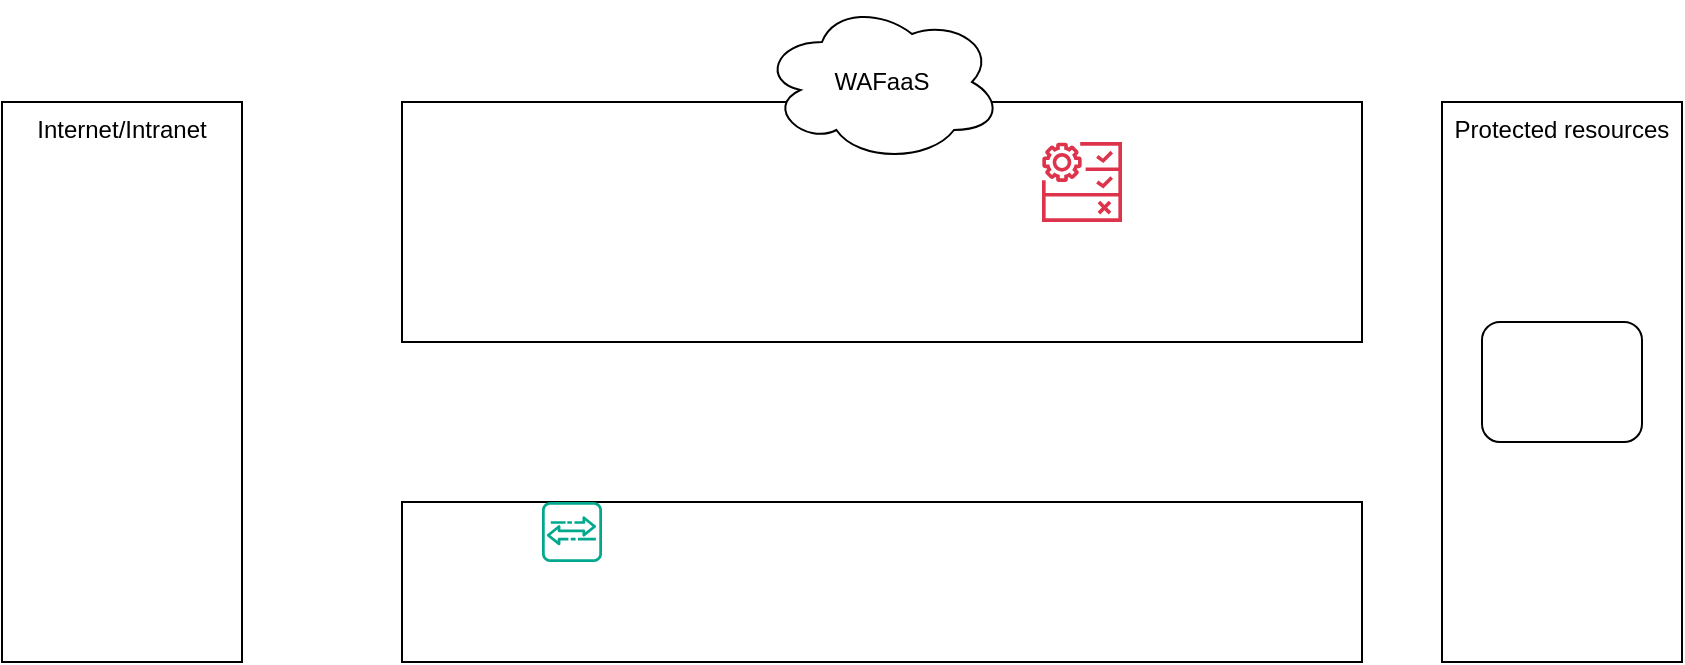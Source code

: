 <mxfile version="24.8.3">
  <diagram name="Страница — 1" id="EpYGhv_TGqBXXWEnbxPb">
    <mxGraphModel dx="1194" dy="755" grid="1" gridSize="10" guides="1" tooltips="1" connect="1" arrows="1" fold="1" page="1" pageScale="1" pageWidth="827" pageHeight="1169" math="0" shadow="0">
      <root>
        <mxCell id="0" />
        <mxCell id="1" parent="0" />
        <mxCell id="DpchlOPgr1H3XQHfYXvT-2" value="" style="rounded=0;whiteSpace=wrap;html=1;verticalAlign=top;" vertex="1" parent="1">
          <mxGeometry x="200" y="120" width="480" height="120" as="geometry" />
        </mxCell>
        <mxCell id="DpchlOPgr1H3XQHfYXvT-4" value="" style="rounded=0;whiteSpace=wrap;html=1;verticalAlign=bottom;" vertex="1" parent="1">
          <mxGeometry x="200" y="320" width="480" height="80" as="geometry" />
        </mxCell>
        <mxCell id="DpchlOPgr1H3XQHfYXvT-5" value="Internet/Intranet" style="rounded=0;whiteSpace=wrap;html=1;verticalAlign=top;" vertex="1" parent="1">
          <mxGeometry y="120" width="120" height="280" as="geometry" />
        </mxCell>
        <mxCell id="DpchlOPgr1H3XQHfYXvT-6" value="Protected resources" style="rounded=0;whiteSpace=wrap;html=1;verticalAlign=top;" vertex="1" parent="1">
          <mxGeometry x="720" y="120" width="120" height="280" as="geometry" />
        </mxCell>
        <mxCell id="DpchlOPgr1H3XQHfYXvT-7" value="" style="rounded=1;whiteSpace=wrap;html=1;" vertex="1" parent="1">
          <mxGeometry x="740" y="230" width="80" height="60" as="geometry" />
        </mxCell>
        <mxCell id="DpchlOPgr1H3XQHfYXvT-8" value="WAFaaS" style="ellipse;shape=cloud;whiteSpace=wrap;html=1;" vertex="1" parent="1">
          <mxGeometry x="380" y="70" width="120" height="80" as="geometry" />
        </mxCell>
        <mxCell id="DpchlOPgr1H3XQHfYXvT-9" value="" style="sketch=0;outlineConnect=0;fontColor=#232F3E;gradientColor=none;fillColor=#01A88D;strokeColor=none;dashed=0;verticalLabelPosition=bottom;verticalAlign=top;align=center;html=1;fontSize=12;fontStyle=0;aspect=fixed;shape=mxgraph.aws4.agent2;" vertex="1" parent="1">
          <mxGeometry x="270" y="320" width="30" height="30" as="geometry" />
        </mxCell>
        <mxCell id="DpchlOPgr1H3XQHfYXvT-10" value="" style="sketch=0;outlineConnect=0;fontColor=#232F3E;gradientColor=none;fillColor=#DD344C;strokeColor=none;dashed=0;verticalLabelPosition=bottom;verticalAlign=top;align=center;html=1;fontSize=12;fontStyle=0;aspect=fixed;pointerEvents=1;shape=mxgraph.aws4.waf_managed_rule;" vertex="1" parent="1">
          <mxGeometry x="520" y="140" width="40" height="40" as="geometry" />
        </mxCell>
      </root>
    </mxGraphModel>
  </diagram>
</mxfile>
